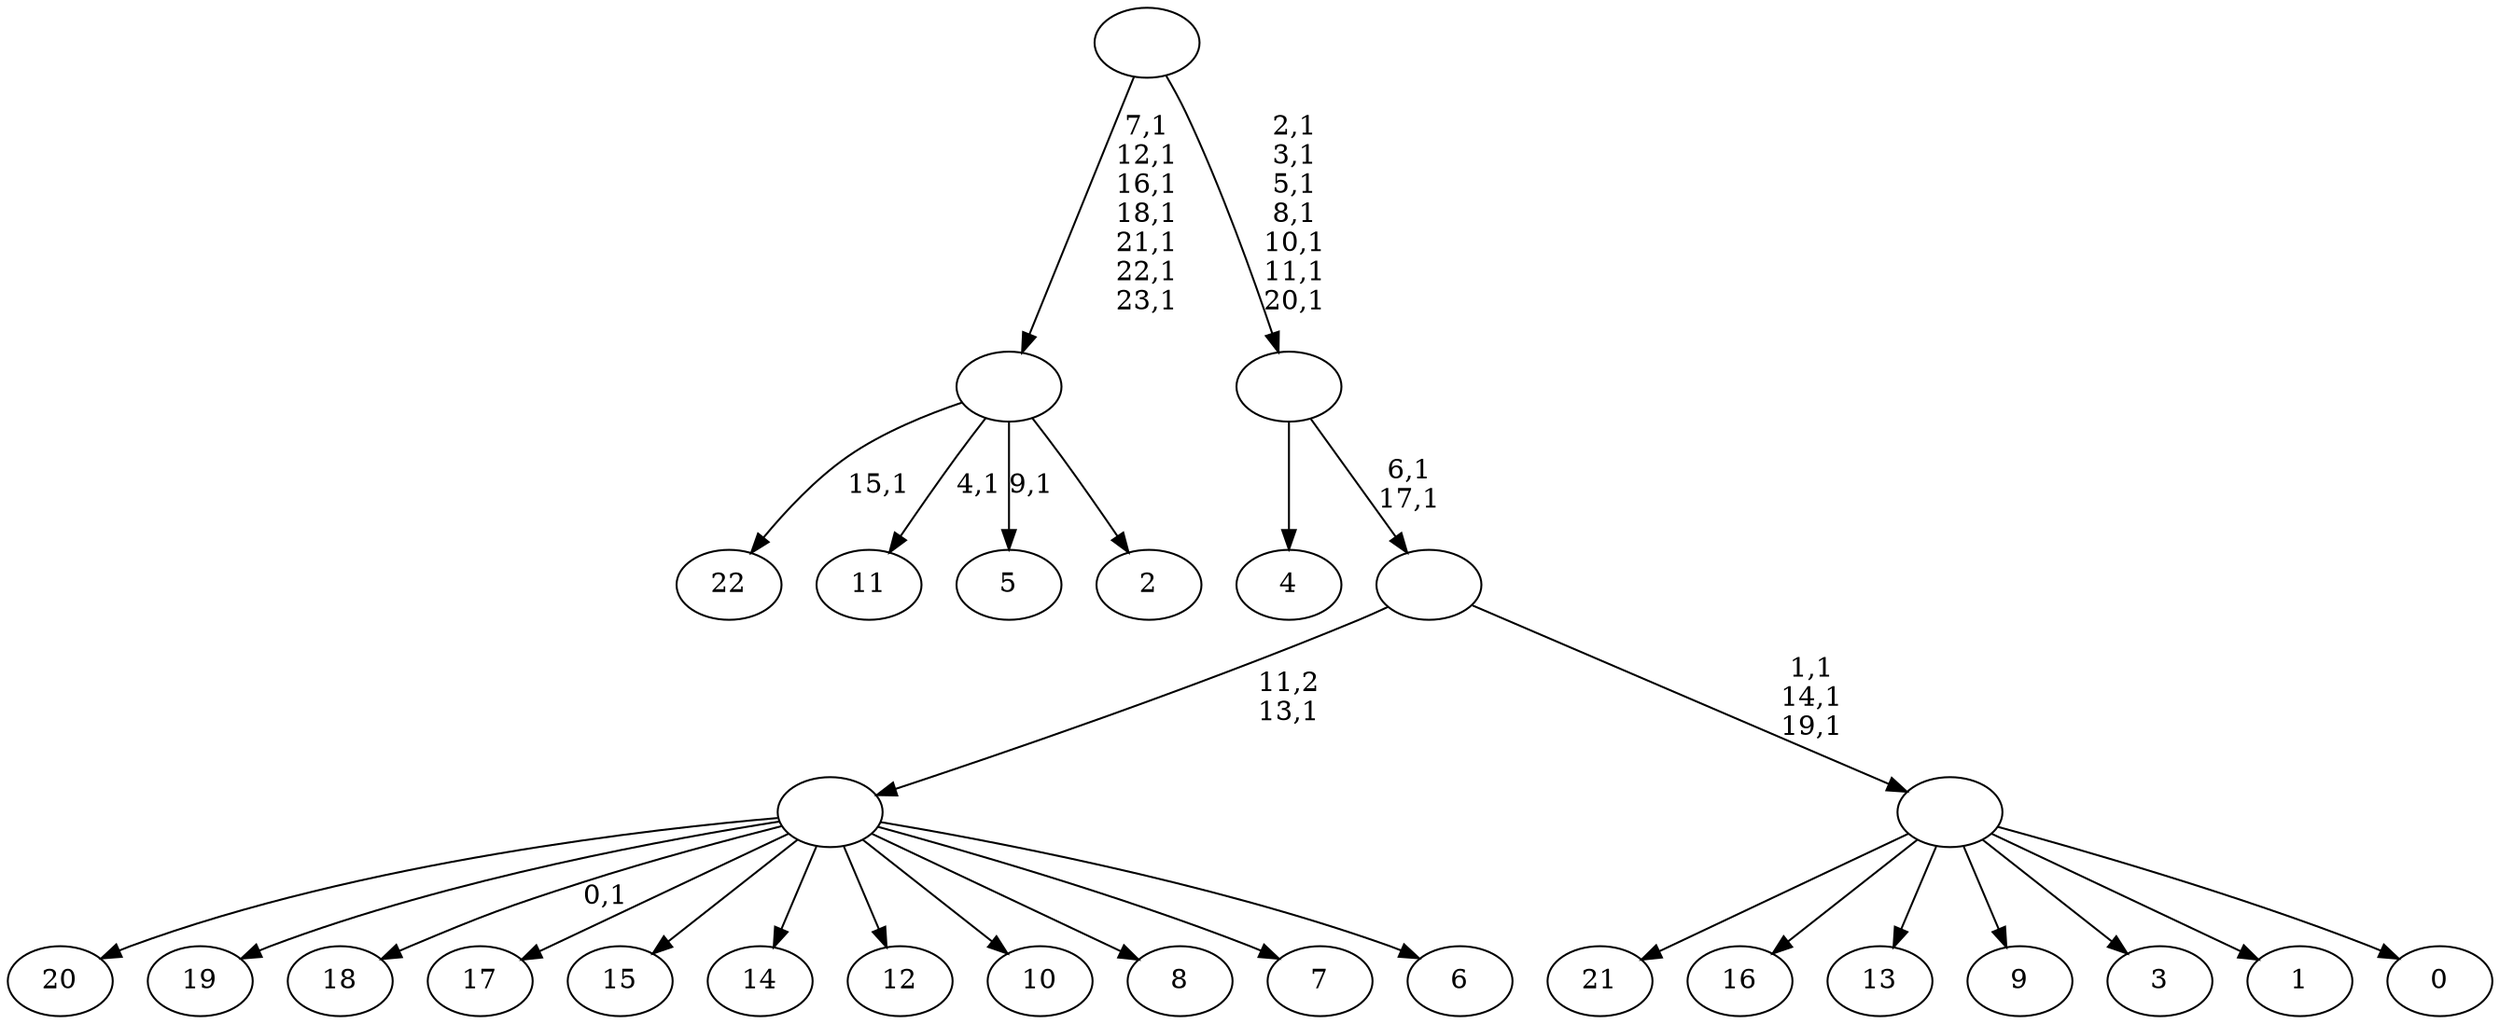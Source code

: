 digraph T {
	47 [label="22"]
	45 [label="21"]
	44 [label="20"]
	43 [label="19"]
	42 [label="18"]
	40 [label="17"]
	39 [label="16"]
	38 [label="15"]
	37 [label="14"]
	36 [label="13"]
	35 [label="12"]
	34 [label="11"]
	32 [label="10"]
	31 [label="9"]
	30 [label="8"]
	29 [label="7"]
	28 [label="6"]
	27 [label=""]
	26 [label="5"]
	24 [label="4"]
	23 [label="3"]
	22 [label="2"]
	21 [label=""]
	14 [label="1"]
	13 [label="0"]
	12 [label=""]
	9 [label=""]
	7 [label=""]
	0 [label=""]
	27 -> 42 [label="0,1"]
	27 -> 44 [label=""]
	27 -> 43 [label=""]
	27 -> 40 [label=""]
	27 -> 38 [label=""]
	27 -> 37 [label=""]
	27 -> 35 [label=""]
	27 -> 32 [label=""]
	27 -> 30 [label=""]
	27 -> 29 [label=""]
	27 -> 28 [label=""]
	21 -> 26 [label="9,1"]
	21 -> 34 [label="4,1"]
	21 -> 47 [label="15,1"]
	21 -> 22 [label=""]
	12 -> 45 [label=""]
	12 -> 39 [label=""]
	12 -> 36 [label=""]
	12 -> 31 [label=""]
	12 -> 23 [label=""]
	12 -> 14 [label=""]
	12 -> 13 [label=""]
	9 -> 12 [label="1,1\n14,1\n19,1"]
	9 -> 27 [label="11,2\n13,1"]
	7 -> 9 [label="6,1\n17,1"]
	7 -> 24 [label=""]
	0 -> 7 [label="2,1\n3,1\n5,1\n8,1\n10,1\n11,1\n20,1"]
	0 -> 21 [label="7,1\n12,1\n16,1\n18,1\n21,1\n22,1\n23,1"]
}
